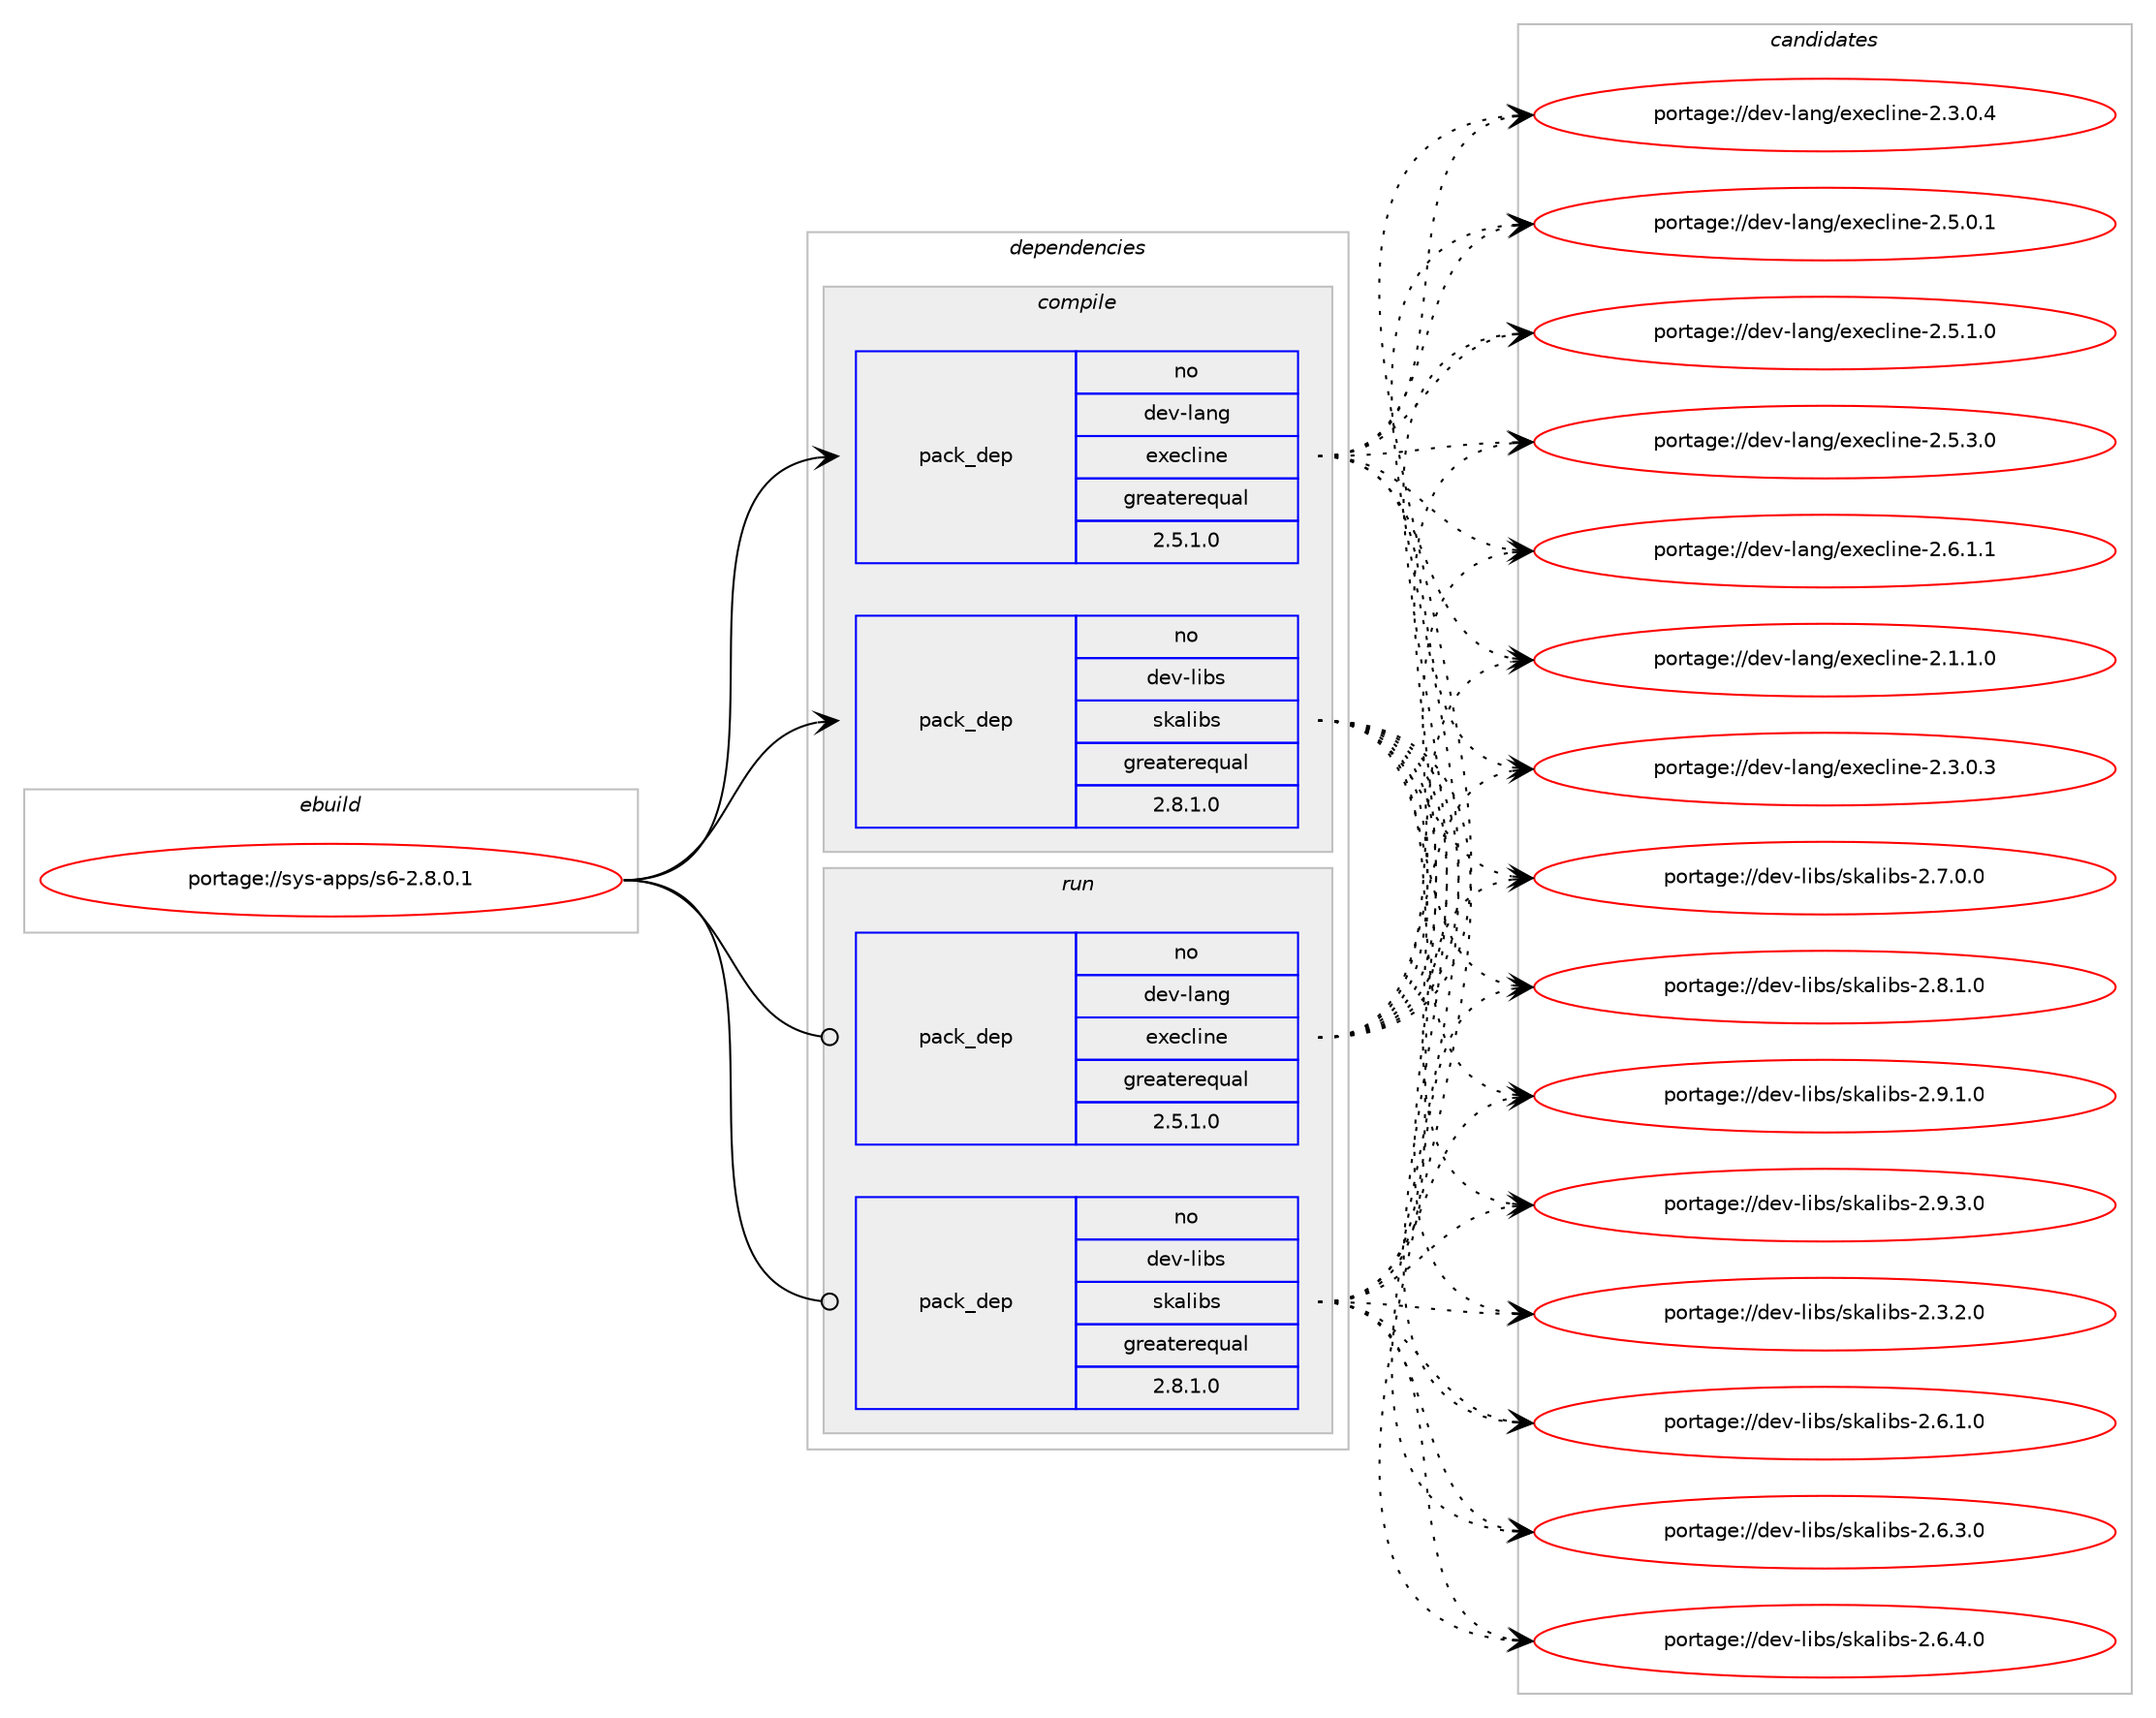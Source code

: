 digraph prolog {

# *************
# Graph options
# *************

newrank=true;
concentrate=true;
compound=true;
graph [rankdir=LR,fontname=Helvetica,fontsize=10,ranksep=1.5];#, ranksep=2.5, nodesep=0.2];
edge  [arrowhead=vee];
node  [fontname=Helvetica,fontsize=10];

# **********
# The ebuild
# **********

subgraph cluster_leftcol {
color=gray;
rank=same;
label=<<i>ebuild</i>>;
id [label="portage://sys-apps/s6-2.8.0.1", color=red, width=4, href="../sys-apps/s6-2.8.0.1.svg"];
}

# ****************
# The dependencies
# ****************

subgraph cluster_midcol {
color=gray;
label=<<i>dependencies</i>>;
subgraph cluster_compile {
fillcolor="#eeeeee";
style=filled;
label=<<i>compile</i>>;
subgraph pack182 {
dependency443 [label=<<TABLE BORDER="0" CELLBORDER="1" CELLSPACING="0" CELLPADDING="4" WIDTH="220"><TR><TD ROWSPAN="6" CELLPADDING="30">pack_dep</TD></TR><TR><TD WIDTH="110">no</TD></TR><TR><TD>dev-lang</TD></TR><TR><TD>execline</TD></TR><TR><TD>greaterequal</TD></TR><TR><TD>2.5.1.0</TD></TR></TABLE>>, shape=none, color=blue];
}
id:e -> dependency443:w [weight=20,style="solid",arrowhead="vee"];
subgraph pack183 {
dependency444 [label=<<TABLE BORDER="0" CELLBORDER="1" CELLSPACING="0" CELLPADDING="4" WIDTH="220"><TR><TD ROWSPAN="6" CELLPADDING="30">pack_dep</TD></TR><TR><TD WIDTH="110">no</TD></TR><TR><TD>dev-libs</TD></TR><TR><TD>skalibs</TD></TR><TR><TD>greaterequal</TD></TR><TR><TD>2.8.1.0</TD></TR></TABLE>>, shape=none, color=blue];
}
id:e -> dependency444:w [weight=20,style="solid",arrowhead="vee"];
}
subgraph cluster_compileandrun {
fillcolor="#eeeeee";
style=filled;
label=<<i>compile and run</i>>;
}
subgraph cluster_run {
fillcolor="#eeeeee";
style=filled;
label=<<i>run</i>>;
subgraph pack184 {
dependency445 [label=<<TABLE BORDER="0" CELLBORDER="1" CELLSPACING="0" CELLPADDING="4" WIDTH="220"><TR><TD ROWSPAN="6" CELLPADDING="30">pack_dep</TD></TR><TR><TD WIDTH="110">no</TD></TR><TR><TD>dev-lang</TD></TR><TR><TD>execline</TD></TR><TR><TD>greaterequal</TD></TR><TR><TD>2.5.1.0</TD></TR></TABLE>>, shape=none, color=blue];
}
id:e -> dependency445:w [weight=20,style="solid",arrowhead="odot"];
subgraph pack185 {
dependency446 [label=<<TABLE BORDER="0" CELLBORDER="1" CELLSPACING="0" CELLPADDING="4" WIDTH="220"><TR><TD ROWSPAN="6" CELLPADDING="30">pack_dep</TD></TR><TR><TD WIDTH="110">no</TD></TR><TR><TD>dev-libs</TD></TR><TR><TD>skalibs</TD></TR><TR><TD>greaterequal</TD></TR><TR><TD>2.8.1.0</TD></TR></TABLE>>, shape=none, color=blue];
}
id:e -> dependency446:w [weight=20,style="solid",arrowhead="odot"];
}
}

# **************
# The candidates
# **************

subgraph cluster_choices {
rank=same;
color=gray;
label=<<i>candidates</i>>;

subgraph choice182 {
color=black;
nodesep=1;
choice100101118451089711010347101120101991081051101014550464946494648 [label="portage://dev-lang/execline-2.1.1.0", color=red, width=4,href="../dev-lang/execline-2.1.1.0.svg"];
choice100101118451089711010347101120101991081051101014550465146484651 [label="portage://dev-lang/execline-2.3.0.3", color=red, width=4,href="../dev-lang/execline-2.3.0.3.svg"];
choice100101118451089711010347101120101991081051101014550465146484652 [label="portage://dev-lang/execline-2.3.0.4", color=red, width=4,href="../dev-lang/execline-2.3.0.4.svg"];
choice100101118451089711010347101120101991081051101014550465346484649 [label="portage://dev-lang/execline-2.5.0.1", color=red, width=4,href="../dev-lang/execline-2.5.0.1.svg"];
choice100101118451089711010347101120101991081051101014550465346494648 [label="portage://dev-lang/execline-2.5.1.0", color=red, width=4,href="../dev-lang/execline-2.5.1.0.svg"];
choice100101118451089711010347101120101991081051101014550465346514648 [label="portage://dev-lang/execline-2.5.3.0", color=red, width=4,href="../dev-lang/execline-2.5.3.0.svg"];
choice100101118451089711010347101120101991081051101014550465446494649 [label="portage://dev-lang/execline-2.6.1.1", color=red, width=4,href="../dev-lang/execline-2.6.1.1.svg"];
dependency443:e -> choice100101118451089711010347101120101991081051101014550464946494648:w [style=dotted,weight="100"];
dependency443:e -> choice100101118451089711010347101120101991081051101014550465146484651:w [style=dotted,weight="100"];
dependency443:e -> choice100101118451089711010347101120101991081051101014550465146484652:w [style=dotted,weight="100"];
dependency443:e -> choice100101118451089711010347101120101991081051101014550465346484649:w [style=dotted,weight="100"];
dependency443:e -> choice100101118451089711010347101120101991081051101014550465346494648:w [style=dotted,weight="100"];
dependency443:e -> choice100101118451089711010347101120101991081051101014550465346514648:w [style=dotted,weight="100"];
dependency443:e -> choice100101118451089711010347101120101991081051101014550465446494649:w [style=dotted,weight="100"];
}
subgraph choice183 {
color=black;
nodesep=1;
choice10010111845108105981154711510797108105981154550465146504648 [label="portage://dev-libs/skalibs-2.3.2.0", color=red, width=4,href="../dev-libs/skalibs-2.3.2.0.svg"];
choice10010111845108105981154711510797108105981154550465446494648 [label="portage://dev-libs/skalibs-2.6.1.0", color=red, width=4,href="../dev-libs/skalibs-2.6.1.0.svg"];
choice10010111845108105981154711510797108105981154550465446514648 [label="portage://dev-libs/skalibs-2.6.3.0", color=red, width=4,href="../dev-libs/skalibs-2.6.3.0.svg"];
choice10010111845108105981154711510797108105981154550465446524648 [label="portage://dev-libs/skalibs-2.6.4.0", color=red, width=4,href="../dev-libs/skalibs-2.6.4.0.svg"];
choice10010111845108105981154711510797108105981154550465546484648 [label="portage://dev-libs/skalibs-2.7.0.0", color=red, width=4,href="../dev-libs/skalibs-2.7.0.0.svg"];
choice10010111845108105981154711510797108105981154550465646494648 [label="portage://dev-libs/skalibs-2.8.1.0", color=red, width=4,href="../dev-libs/skalibs-2.8.1.0.svg"];
choice10010111845108105981154711510797108105981154550465746494648 [label="portage://dev-libs/skalibs-2.9.1.0", color=red, width=4,href="../dev-libs/skalibs-2.9.1.0.svg"];
choice10010111845108105981154711510797108105981154550465746514648 [label="portage://dev-libs/skalibs-2.9.3.0", color=red, width=4,href="../dev-libs/skalibs-2.9.3.0.svg"];
dependency444:e -> choice10010111845108105981154711510797108105981154550465146504648:w [style=dotted,weight="100"];
dependency444:e -> choice10010111845108105981154711510797108105981154550465446494648:w [style=dotted,weight="100"];
dependency444:e -> choice10010111845108105981154711510797108105981154550465446514648:w [style=dotted,weight="100"];
dependency444:e -> choice10010111845108105981154711510797108105981154550465446524648:w [style=dotted,weight="100"];
dependency444:e -> choice10010111845108105981154711510797108105981154550465546484648:w [style=dotted,weight="100"];
dependency444:e -> choice10010111845108105981154711510797108105981154550465646494648:w [style=dotted,weight="100"];
dependency444:e -> choice10010111845108105981154711510797108105981154550465746494648:w [style=dotted,weight="100"];
dependency444:e -> choice10010111845108105981154711510797108105981154550465746514648:w [style=dotted,weight="100"];
}
subgraph choice184 {
color=black;
nodesep=1;
choice100101118451089711010347101120101991081051101014550464946494648 [label="portage://dev-lang/execline-2.1.1.0", color=red, width=4,href="../dev-lang/execline-2.1.1.0.svg"];
choice100101118451089711010347101120101991081051101014550465146484651 [label="portage://dev-lang/execline-2.3.0.3", color=red, width=4,href="../dev-lang/execline-2.3.0.3.svg"];
choice100101118451089711010347101120101991081051101014550465146484652 [label="portage://dev-lang/execline-2.3.0.4", color=red, width=4,href="../dev-lang/execline-2.3.0.4.svg"];
choice100101118451089711010347101120101991081051101014550465346484649 [label="portage://dev-lang/execline-2.5.0.1", color=red, width=4,href="../dev-lang/execline-2.5.0.1.svg"];
choice100101118451089711010347101120101991081051101014550465346494648 [label="portage://dev-lang/execline-2.5.1.0", color=red, width=4,href="../dev-lang/execline-2.5.1.0.svg"];
choice100101118451089711010347101120101991081051101014550465346514648 [label="portage://dev-lang/execline-2.5.3.0", color=red, width=4,href="../dev-lang/execline-2.5.3.0.svg"];
choice100101118451089711010347101120101991081051101014550465446494649 [label="portage://dev-lang/execline-2.6.1.1", color=red, width=4,href="../dev-lang/execline-2.6.1.1.svg"];
dependency445:e -> choice100101118451089711010347101120101991081051101014550464946494648:w [style=dotted,weight="100"];
dependency445:e -> choice100101118451089711010347101120101991081051101014550465146484651:w [style=dotted,weight="100"];
dependency445:e -> choice100101118451089711010347101120101991081051101014550465146484652:w [style=dotted,weight="100"];
dependency445:e -> choice100101118451089711010347101120101991081051101014550465346484649:w [style=dotted,weight="100"];
dependency445:e -> choice100101118451089711010347101120101991081051101014550465346494648:w [style=dotted,weight="100"];
dependency445:e -> choice100101118451089711010347101120101991081051101014550465346514648:w [style=dotted,weight="100"];
dependency445:e -> choice100101118451089711010347101120101991081051101014550465446494649:w [style=dotted,weight="100"];
}
subgraph choice185 {
color=black;
nodesep=1;
choice10010111845108105981154711510797108105981154550465146504648 [label="portage://dev-libs/skalibs-2.3.2.0", color=red, width=4,href="../dev-libs/skalibs-2.3.2.0.svg"];
choice10010111845108105981154711510797108105981154550465446494648 [label="portage://dev-libs/skalibs-2.6.1.0", color=red, width=4,href="../dev-libs/skalibs-2.6.1.0.svg"];
choice10010111845108105981154711510797108105981154550465446514648 [label="portage://dev-libs/skalibs-2.6.3.0", color=red, width=4,href="../dev-libs/skalibs-2.6.3.0.svg"];
choice10010111845108105981154711510797108105981154550465446524648 [label="portage://dev-libs/skalibs-2.6.4.0", color=red, width=4,href="../dev-libs/skalibs-2.6.4.0.svg"];
choice10010111845108105981154711510797108105981154550465546484648 [label="portage://dev-libs/skalibs-2.7.0.0", color=red, width=4,href="../dev-libs/skalibs-2.7.0.0.svg"];
choice10010111845108105981154711510797108105981154550465646494648 [label="portage://dev-libs/skalibs-2.8.1.0", color=red, width=4,href="../dev-libs/skalibs-2.8.1.0.svg"];
choice10010111845108105981154711510797108105981154550465746494648 [label="portage://dev-libs/skalibs-2.9.1.0", color=red, width=4,href="../dev-libs/skalibs-2.9.1.0.svg"];
choice10010111845108105981154711510797108105981154550465746514648 [label="portage://dev-libs/skalibs-2.9.3.0", color=red, width=4,href="../dev-libs/skalibs-2.9.3.0.svg"];
dependency446:e -> choice10010111845108105981154711510797108105981154550465146504648:w [style=dotted,weight="100"];
dependency446:e -> choice10010111845108105981154711510797108105981154550465446494648:w [style=dotted,weight="100"];
dependency446:e -> choice10010111845108105981154711510797108105981154550465446514648:w [style=dotted,weight="100"];
dependency446:e -> choice10010111845108105981154711510797108105981154550465446524648:w [style=dotted,weight="100"];
dependency446:e -> choice10010111845108105981154711510797108105981154550465546484648:w [style=dotted,weight="100"];
dependency446:e -> choice10010111845108105981154711510797108105981154550465646494648:w [style=dotted,weight="100"];
dependency446:e -> choice10010111845108105981154711510797108105981154550465746494648:w [style=dotted,weight="100"];
dependency446:e -> choice10010111845108105981154711510797108105981154550465746514648:w [style=dotted,weight="100"];
}
}

}
